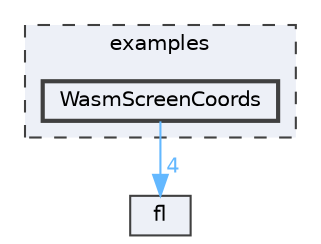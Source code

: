 digraph "/home/runner/work/FastLED/FastLED/examples/WasmScreenCoords"
{
 // INTERACTIVE_SVG=YES
 // LATEX_PDF_SIZE
  bgcolor="transparent";
  edge [fontname=Helvetica,fontsize=10,labelfontname=Helvetica,labelfontsize=10];
  node [fontname=Helvetica,fontsize=10,shape=box,height=0.2,width=0.4];
  compound=true
  subgraph clusterdir_d28a4824dc47e487b107a5db32ef43c4 {
    graph [ bgcolor="#edf0f7", pencolor="grey25", label="examples", fontname=Helvetica,fontsize=10 style="filled,dashed", URL="dir_d28a4824dc47e487b107a5db32ef43c4.html",tooltip=""]
  dir_75afe82a44c9d3274eef9e58c545822a [label="WasmScreenCoords", fillcolor="#edf0f7", color="grey25", style="filled,bold", URL="dir_75afe82a44c9d3274eef9e58c545822a.html",tooltip=""];
  }
  dir_4d1829fa9bd13d7db71e765b2707b248 [label="fl", fillcolor="#edf0f7", color="grey25", style="filled", URL="dir_4d1829fa9bd13d7db71e765b2707b248.html",tooltip=""];
  dir_75afe82a44c9d3274eef9e58c545822a->dir_4d1829fa9bd13d7db71e765b2707b248 [headlabel="4", labeldistance=1.5 headhref="dir_000093_000033.html" href="dir_000093_000033.html" color="steelblue1" fontcolor="steelblue1"];
}
